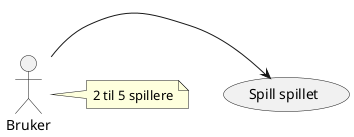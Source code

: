@startuml
(Spill spillet) as (Spill)

Bruker -> (Spill)

note right of Bruker : 2 til 5 spillere

@enduml